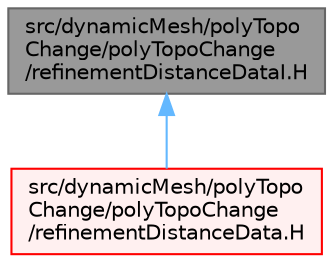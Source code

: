 digraph "src/dynamicMesh/polyTopoChange/polyTopoChange/refinementDistanceDataI.H"
{
 // LATEX_PDF_SIZE
  bgcolor="transparent";
  edge [fontname=Helvetica,fontsize=10,labelfontname=Helvetica,labelfontsize=10];
  node [fontname=Helvetica,fontsize=10,shape=box,height=0.2,width=0.4];
  Node1 [id="Node000001",label="src/dynamicMesh/polyTopo\lChange/polyTopoChange\l/refinementDistanceDataI.H",height=0.2,width=0.4,color="gray40", fillcolor="grey60", style="filled", fontcolor="black",tooltip=" "];
  Node1 -> Node2 [id="edge1_Node000001_Node000002",dir="back",color="steelblue1",style="solid",tooltip=" "];
  Node2 [id="Node000002",label="src/dynamicMesh/polyTopo\lChange/polyTopoChange\l/refinementDistanceData.H",height=0.2,width=0.4,color="red", fillcolor="#FFF0F0", style="filled",URL="$refinementDistanceData_8H.html",tooltip=" "];
}
